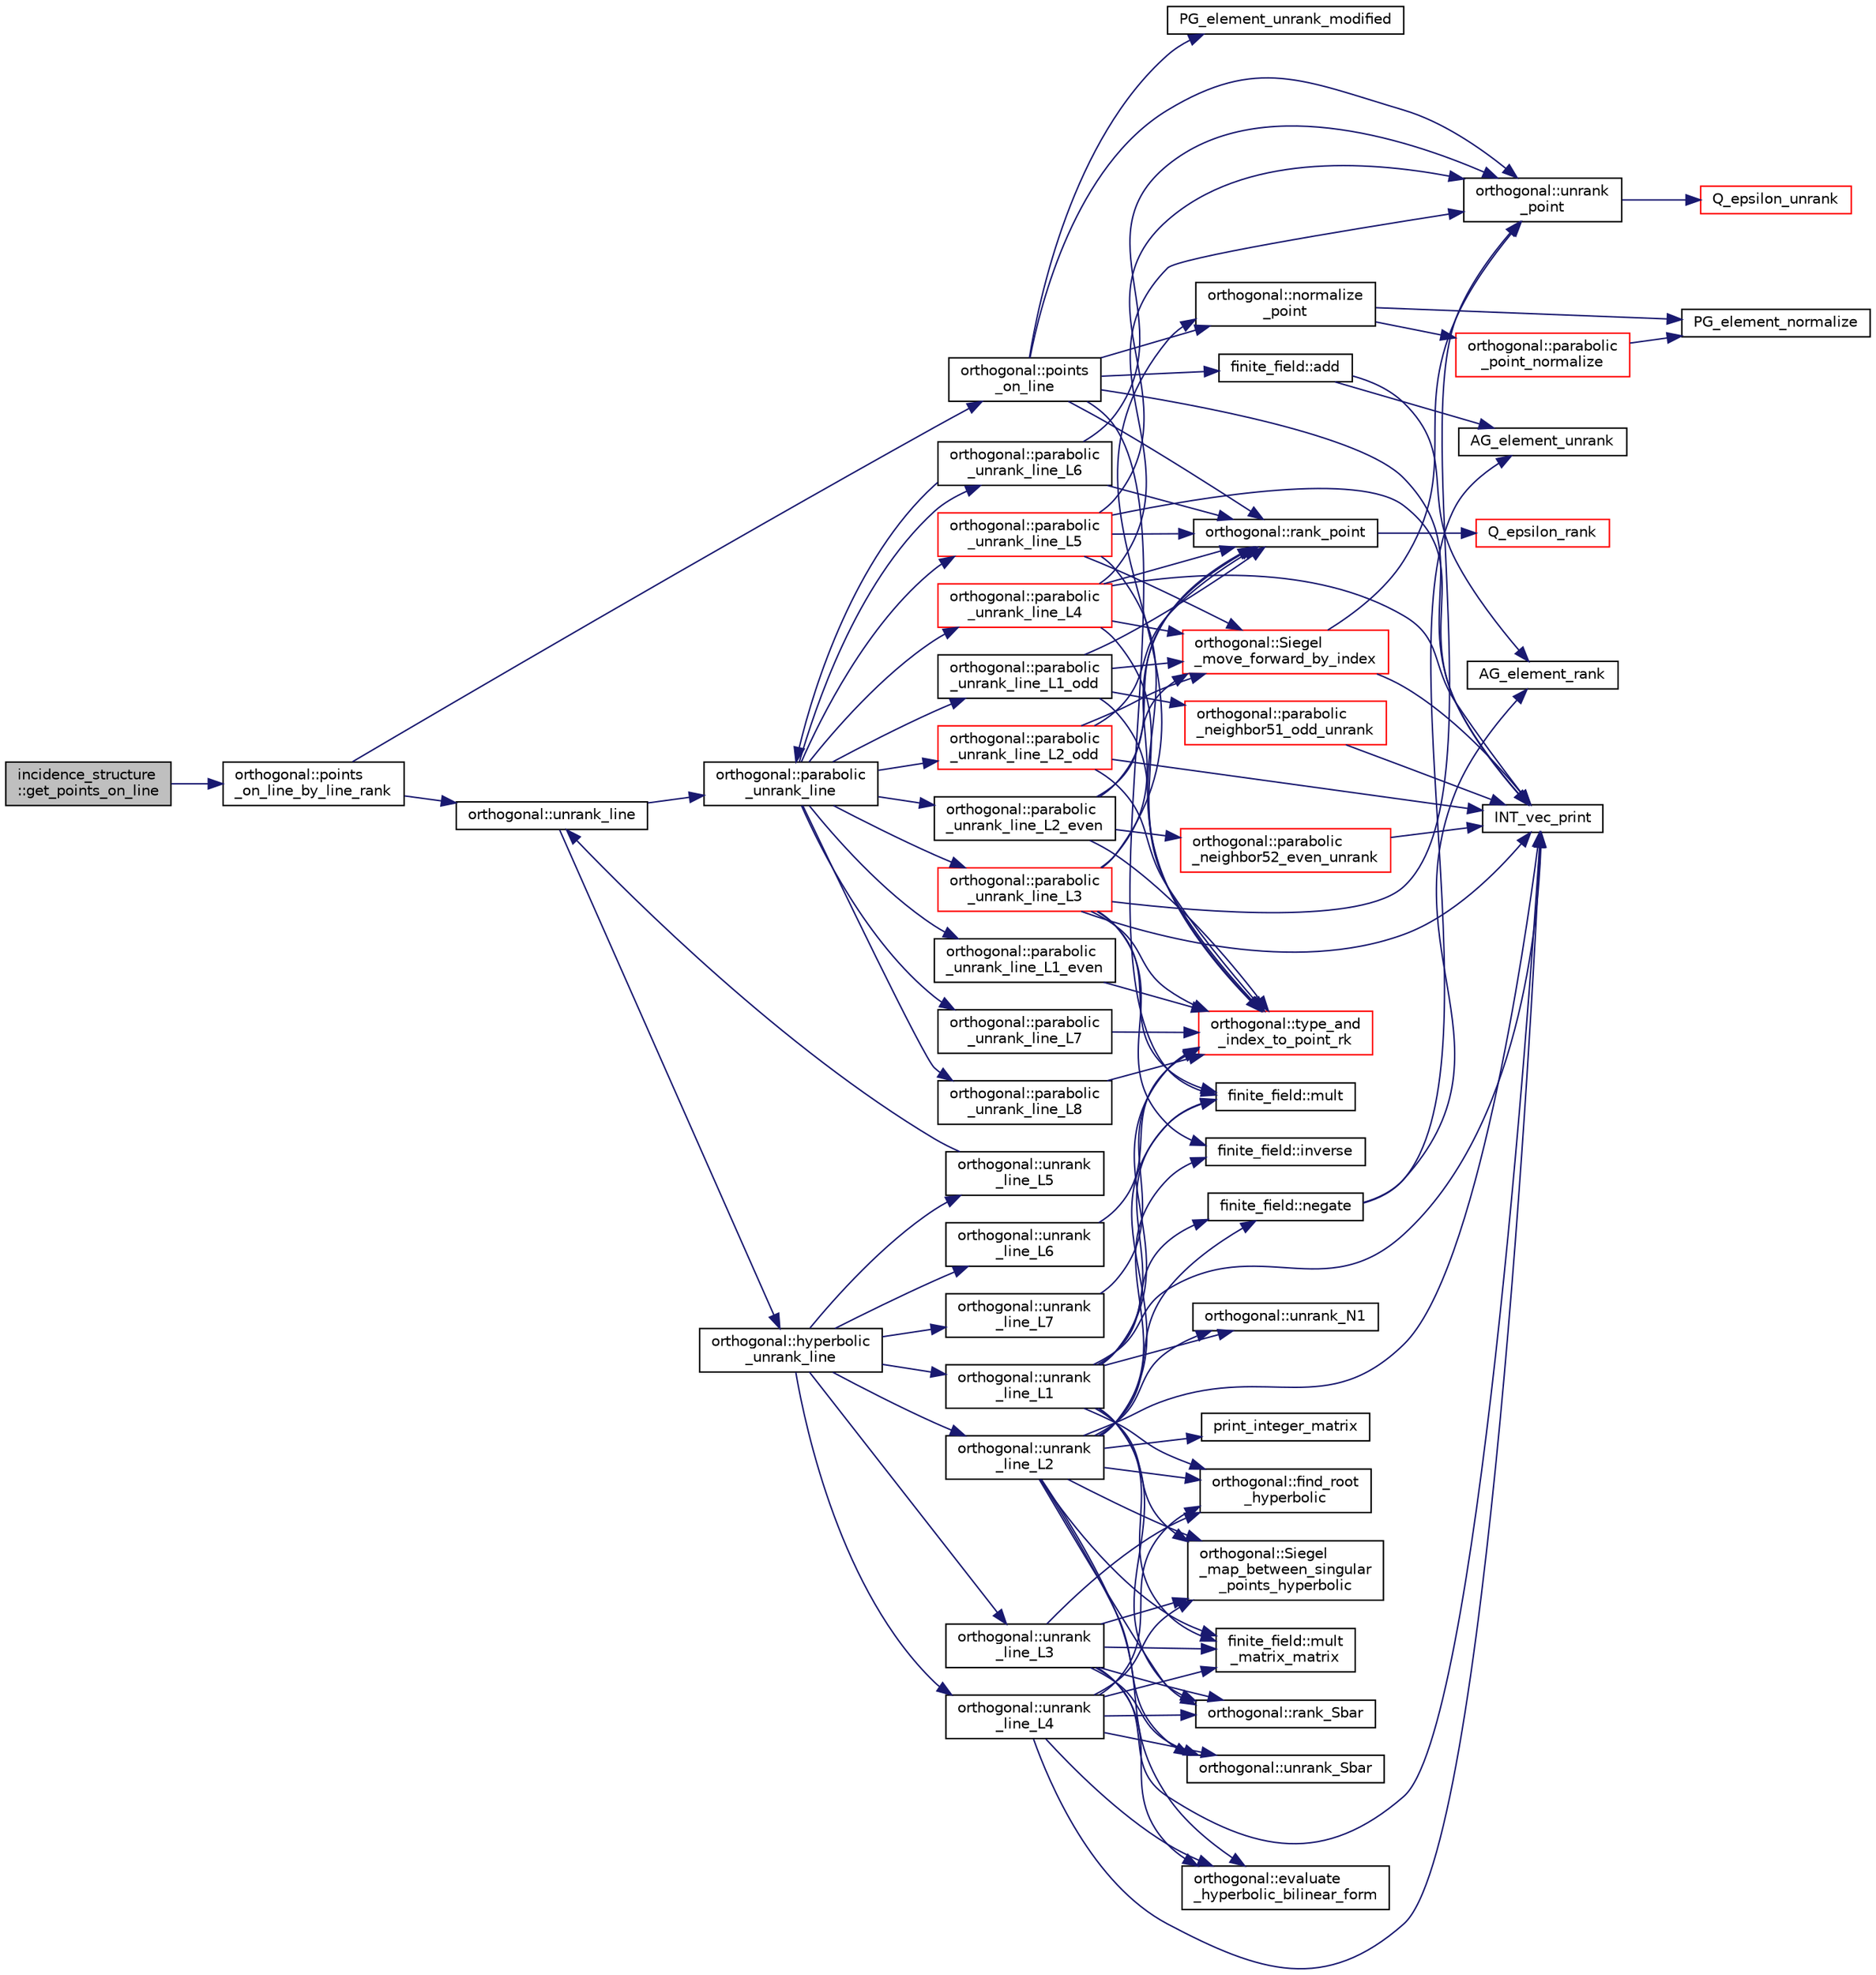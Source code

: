 digraph "incidence_structure::get_points_on_line"
{
  edge [fontname="Helvetica",fontsize="10",labelfontname="Helvetica",labelfontsize="10"];
  node [fontname="Helvetica",fontsize="10",shape=record];
  rankdir="LR";
  Node4390 [label="incidence_structure\l::get_points_on_line",height=0.2,width=0.4,color="black", fillcolor="grey75", style="filled", fontcolor="black"];
  Node4390 -> Node4391 [color="midnightblue",fontsize="10",style="solid",fontname="Helvetica"];
  Node4391 [label="orthogonal::points\l_on_line_by_line_rank",height=0.2,width=0.4,color="black", fillcolor="white", style="filled",URL="$d7/daa/classorthogonal.html#aec3f511b69d0a28340f93d6f904c5daa"];
  Node4391 -> Node4392 [color="midnightblue",fontsize="10",style="solid",fontname="Helvetica"];
  Node4392 [label="orthogonal::unrank_line",height=0.2,width=0.4,color="black", fillcolor="white", style="filled",URL="$d7/daa/classorthogonal.html#a27fec576f6e11b80dd4503fa3cf7611e"];
  Node4392 -> Node4393 [color="midnightblue",fontsize="10",style="solid",fontname="Helvetica"];
  Node4393 [label="orthogonal::hyperbolic\l_unrank_line",height=0.2,width=0.4,color="black", fillcolor="white", style="filled",URL="$d7/daa/classorthogonal.html#a94952194cdcc478feb676e97e2e272f2"];
  Node4393 -> Node4394 [color="midnightblue",fontsize="10",style="solid",fontname="Helvetica"];
  Node4394 [label="orthogonal::unrank\l_line_L1",height=0.2,width=0.4,color="black", fillcolor="white", style="filled",URL="$d7/daa/classorthogonal.html#aca204928ad9c6c2d9e9afe2ea5af6d60"];
  Node4394 -> Node4395 [color="midnightblue",fontsize="10",style="solid",fontname="Helvetica"];
  Node4395 [label="orthogonal::type_and\l_index_to_point_rk",height=0.2,width=0.4,color="red", fillcolor="white", style="filled",URL="$d7/daa/classorthogonal.html#a319ef460cdfe3247d336c3fb482901eb"];
  Node4394 -> Node4446 [color="midnightblue",fontsize="10",style="solid",fontname="Helvetica"];
  Node4446 [label="orthogonal::unrank_N1",height=0.2,width=0.4,color="black", fillcolor="white", style="filled",URL="$d7/daa/classorthogonal.html#ac39ac9cea140f569c2b78ad01310b4b6"];
  Node4394 -> Node4428 [color="midnightblue",fontsize="10",style="solid",fontname="Helvetica"];
  Node4428 [label="INT_vec_print",height=0.2,width=0.4,color="black", fillcolor="white", style="filled",URL="$df/dbf/sajeeb_8_c.html#a79a5901af0b47dd0d694109543c027fe"];
  Node4394 -> Node4450 [color="midnightblue",fontsize="10",style="solid",fontname="Helvetica"];
  Node4450 [label="finite_field::mult",height=0.2,width=0.4,color="black", fillcolor="white", style="filled",URL="$df/d5a/classfinite__field.html#a24fb5917aa6d4d656fd855b7f44a13b0"];
  Node4394 -> Node4458 [color="midnightblue",fontsize="10",style="solid",fontname="Helvetica"];
  Node4458 [label="orthogonal::find_root\l_hyperbolic",height=0.2,width=0.4,color="black", fillcolor="white", style="filled",URL="$d7/daa/classorthogonal.html#a4cb66d7aec283cd032a99cb9b2b9992d"];
  Node4394 -> Node4459 [color="midnightblue",fontsize="10",style="solid",fontname="Helvetica"];
  Node4459 [label="orthogonal::Siegel\l_map_between_singular\l_points_hyperbolic",height=0.2,width=0.4,color="black", fillcolor="white", style="filled",URL="$d7/daa/classorthogonal.html#a5ee80bd3a8fb9799d248ade8fd7b20b3"];
  Node4394 -> Node4460 [color="midnightblue",fontsize="10",style="solid",fontname="Helvetica"];
  Node4460 [label="finite_field::mult\l_matrix_matrix",height=0.2,width=0.4,color="black", fillcolor="white", style="filled",URL="$df/d5a/classfinite__field.html#a5e28706b815838d0ec34de1fa74bc3c4"];
  Node4394 -> Node4456 [color="midnightblue",fontsize="10",style="solid",fontname="Helvetica"];
  Node4456 [label="finite_field::negate",height=0.2,width=0.4,color="black", fillcolor="white", style="filled",URL="$df/d5a/classfinite__field.html#aa9d798298f25d4a9262b5bc5f1733e31"];
  Node4456 -> Node4452 [color="midnightblue",fontsize="10",style="solid",fontname="Helvetica"];
  Node4452 [label="AG_element_unrank",height=0.2,width=0.4,color="black", fillcolor="white", style="filled",URL="$d4/d67/geometry_8h.html#a4a33b86c87b2879b97cfa1327abe2885"];
  Node4456 -> Node4453 [color="midnightblue",fontsize="10",style="solid",fontname="Helvetica"];
  Node4453 [label="AG_element_rank",height=0.2,width=0.4,color="black", fillcolor="white", style="filled",URL="$d4/d67/geometry_8h.html#ab2ac908d07dd8038fd996e26bdc75c17"];
  Node4394 -> Node4461 [color="midnightblue",fontsize="10",style="solid",fontname="Helvetica"];
  Node4461 [label="orthogonal::rank_Sbar",height=0.2,width=0.4,color="black", fillcolor="white", style="filled",URL="$d7/daa/classorthogonal.html#aea0a2cc174275eea357b9a68f277e970"];
  Node4393 -> Node4462 [color="midnightblue",fontsize="10",style="solid",fontname="Helvetica"];
  Node4462 [label="orthogonal::unrank\l_line_L2",height=0.2,width=0.4,color="black", fillcolor="white", style="filled",URL="$d7/daa/classorthogonal.html#abb7883ab6e8726606f8b82094d1181a5"];
  Node4462 -> Node4448 [color="midnightblue",fontsize="10",style="solid",fontname="Helvetica"];
  Node4448 [label="orthogonal::unrank_Sbar",height=0.2,width=0.4,color="black", fillcolor="white", style="filled",URL="$d7/daa/classorthogonal.html#af5dc4e991f79be6bfdce4325648e037a"];
  Node4462 -> Node4428 [color="midnightblue",fontsize="10",style="solid",fontname="Helvetica"];
  Node4462 -> Node4461 [color="midnightblue",fontsize="10",style="solid",fontname="Helvetica"];
  Node4462 -> Node4456 [color="midnightblue",fontsize="10",style="solid",fontname="Helvetica"];
  Node4462 -> Node4450 [color="midnightblue",fontsize="10",style="solid",fontname="Helvetica"];
  Node4462 -> Node4446 [color="midnightblue",fontsize="10",style="solid",fontname="Helvetica"];
  Node4462 -> Node4458 [color="midnightblue",fontsize="10",style="solid",fontname="Helvetica"];
  Node4462 -> Node4459 [color="midnightblue",fontsize="10",style="solid",fontname="Helvetica"];
  Node4462 -> Node4463 [color="midnightblue",fontsize="10",style="solid",fontname="Helvetica"];
  Node4463 [label="print_integer_matrix",height=0.2,width=0.4,color="black", fillcolor="white", style="filled",URL="$d5/db4/io__and__os_8h.html#ab4d187a9b89a64102b971201b789b653"];
  Node4462 -> Node4460 [color="midnightblue",fontsize="10",style="solid",fontname="Helvetica"];
  Node4462 -> Node4464 [color="midnightblue",fontsize="10",style="solid",fontname="Helvetica"];
  Node4464 [label="orthogonal::evaluate\l_hyperbolic_bilinear_form",height=0.2,width=0.4,color="black", fillcolor="white", style="filled",URL="$d7/daa/classorthogonal.html#a839dc01b1c59a23b054ccf70c00cc9c9"];
  Node4462 -> Node4444 [color="midnightblue",fontsize="10",style="solid",fontname="Helvetica"];
  Node4444 [label="finite_field::inverse",height=0.2,width=0.4,color="black", fillcolor="white", style="filled",URL="$df/d5a/classfinite__field.html#a69f2a12c01e70b7ce2d115c5221c9cdd"];
  Node4393 -> Node4465 [color="midnightblue",fontsize="10",style="solid",fontname="Helvetica"];
  Node4465 [label="orthogonal::unrank\l_line_L3",height=0.2,width=0.4,color="black", fillcolor="white", style="filled",URL="$d7/daa/classorthogonal.html#a3546eded4c93131b31df43de26a08991"];
  Node4465 -> Node4448 [color="midnightblue",fontsize="10",style="solid",fontname="Helvetica"];
  Node4465 -> Node4428 [color="midnightblue",fontsize="10",style="solid",fontname="Helvetica"];
  Node4465 -> Node4458 [color="midnightblue",fontsize="10",style="solid",fontname="Helvetica"];
  Node4465 -> Node4459 [color="midnightblue",fontsize="10",style="solid",fontname="Helvetica"];
  Node4465 -> Node4460 [color="midnightblue",fontsize="10",style="solid",fontname="Helvetica"];
  Node4465 -> Node4464 [color="midnightblue",fontsize="10",style="solid",fontname="Helvetica"];
  Node4465 -> Node4461 [color="midnightblue",fontsize="10",style="solid",fontname="Helvetica"];
  Node4393 -> Node4466 [color="midnightblue",fontsize="10",style="solid",fontname="Helvetica"];
  Node4466 [label="orthogonal::unrank\l_line_L4",height=0.2,width=0.4,color="black", fillcolor="white", style="filled",URL="$d7/daa/classorthogonal.html#ab207c36ebccd5b91981d678a56ffd9eb"];
  Node4466 -> Node4448 [color="midnightblue",fontsize="10",style="solid",fontname="Helvetica"];
  Node4466 -> Node4428 [color="midnightblue",fontsize="10",style="solid",fontname="Helvetica"];
  Node4466 -> Node4458 [color="midnightblue",fontsize="10",style="solid",fontname="Helvetica"];
  Node4466 -> Node4459 [color="midnightblue",fontsize="10",style="solid",fontname="Helvetica"];
  Node4466 -> Node4460 [color="midnightblue",fontsize="10",style="solid",fontname="Helvetica"];
  Node4466 -> Node4464 [color="midnightblue",fontsize="10",style="solid",fontname="Helvetica"];
  Node4466 -> Node4461 [color="midnightblue",fontsize="10",style="solid",fontname="Helvetica"];
  Node4393 -> Node4467 [color="midnightblue",fontsize="10",style="solid",fontname="Helvetica"];
  Node4467 [label="orthogonal::unrank\l_line_L5",height=0.2,width=0.4,color="black", fillcolor="white", style="filled",URL="$d7/daa/classorthogonal.html#a64148a40b356447a00d985789ad74c82"];
  Node4467 -> Node4392 [color="midnightblue",fontsize="10",style="solid",fontname="Helvetica"];
  Node4393 -> Node4468 [color="midnightblue",fontsize="10",style="solid",fontname="Helvetica"];
  Node4468 [label="orthogonal::unrank\l_line_L6",height=0.2,width=0.4,color="black", fillcolor="white", style="filled",URL="$d7/daa/classorthogonal.html#a91145776fc4185d7277ddf019064f7ea"];
  Node4468 -> Node4395 [color="midnightblue",fontsize="10",style="solid",fontname="Helvetica"];
  Node4393 -> Node4469 [color="midnightblue",fontsize="10",style="solid",fontname="Helvetica"];
  Node4469 [label="orthogonal::unrank\l_line_L7",height=0.2,width=0.4,color="black", fillcolor="white", style="filled",URL="$d7/daa/classorthogonal.html#a6dbd5481e532a8f7232acded49f5c05e"];
  Node4469 -> Node4395 [color="midnightblue",fontsize="10",style="solid",fontname="Helvetica"];
  Node4392 -> Node4470 [color="midnightblue",fontsize="10",style="solid",fontname="Helvetica"];
  Node4470 [label="orthogonal::parabolic\l_unrank_line",height=0.2,width=0.4,color="black", fillcolor="white", style="filled",URL="$d7/daa/classorthogonal.html#a449cc51a62e11b8699befe951b0f8a4c"];
  Node4470 -> Node4471 [color="midnightblue",fontsize="10",style="solid",fontname="Helvetica"];
  Node4471 [label="orthogonal::parabolic\l_unrank_line_L1_even",height=0.2,width=0.4,color="black", fillcolor="white", style="filled",URL="$d7/daa/classorthogonal.html#a83a57c7023d5a61881d39f00f7717d8b"];
  Node4471 -> Node4395 [color="midnightblue",fontsize="10",style="solid",fontname="Helvetica"];
  Node4470 -> Node4472 [color="midnightblue",fontsize="10",style="solid",fontname="Helvetica"];
  Node4472 [label="orthogonal::parabolic\l_unrank_line_L1_odd",height=0.2,width=0.4,color="black", fillcolor="white", style="filled",URL="$d7/daa/classorthogonal.html#af59966fe1bb32196deaafbe6849fdeb1"];
  Node4472 -> Node4395 [color="midnightblue",fontsize="10",style="solid",fontname="Helvetica"];
  Node4472 -> Node4473 [color="midnightblue",fontsize="10",style="solid",fontname="Helvetica"];
  Node4473 [label="orthogonal::parabolic\l_neighbor51_odd_unrank",height=0.2,width=0.4,color="red", fillcolor="white", style="filled",URL="$d7/daa/classorthogonal.html#a302082ae3d38f0a1bf150f1ac5e46942"];
  Node4473 -> Node4428 [color="midnightblue",fontsize="10",style="solid",fontname="Helvetica"];
  Node4472 -> Node4474 [color="midnightblue",fontsize="10",style="solid",fontname="Helvetica"];
  Node4474 [label="orthogonal::Siegel\l_move_forward_by_index",height=0.2,width=0.4,color="red", fillcolor="white", style="filled",URL="$d7/daa/classorthogonal.html#a606e885cb85b824bcda44154a3cfbfe8"];
  Node4474 -> Node4398 [color="midnightblue",fontsize="10",style="solid",fontname="Helvetica"];
  Node4398 [label="orthogonal::unrank\l_point",height=0.2,width=0.4,color="black", fillcolor="white", style="filled",URL="$d7/daa/classorthogonal.html#ab655117100f7c66c19817b84ac5ac0a0"];
  Node4398 -> Node4399 [color="midnightblue",fontsize="10",style="solid",fontname="Helvetica"];
  Node4399 [label="Q_epsilon_unrank",height=0.2,width=0.4,color="red", fillcolor="white", style="filled",URL="$d4/d67/geometry_8h.html#af162c4d30d4a6528299e37551c353e7b"];
  Node4474 -> Node4428 [color="midnightblue",fontsize="10",style="solid",fontname="Helvetica"];
  Node4472 -> Node4420 [color="midnightblue",fontsize="10",style="solid",fontname="Helvetica"];
  Node4420 [label="orthogonal::rank_point",height=0.2,width=0.4,color="black", fillcolor="white", style="filled",URL="$d7/daa/classorthogonal.html#adb4f1528590a804b3c011a68c9ebf655"];
  Node4420 -> Node4421 [color="midnightblue",fontsize="10",style="solid",fontname="Helvetica"];
  Node4421 [label="Q_epsilon_rank",height=0.2,width=0.4,color="red", fillcolor="white", style="filled",URL="$d4/d67/geometry_8h.html#a0949e1151174e2988aa697cb31942e97"];
  Node4470 -> Node4499 [color="midnightblue",fontsize="10",style="solid",fontname="Helvetica"];
  Node4499 [label="orthogonal::parabolic\l_unrank_line_L2_even",height=0.2,width=0.4,color="black", fillcolor="white", style="filled",URL="$d7/daa/classorthogonal.html#a57a7ad0d16ea67c0636c9f179eeed5d1"];
  Node4499 -> Node4395 [color="midnightblue",fontsize="10",style="solid",fontname="Helvetica"];
  Node4499 -> Node4500 [color="midnightblue",fontsize="10",style="solid",fontname="Helvetica"];
  Node4500 [label="orthogonal::parabolic\l_neighbor52_even_unrank",height=0.2,width=0.4,color="red", fillcolor="white", style="filled",URL="$d7/daa/classorthogonal.html#a3d73df62e2289e2e0728d93af3115e5b"];
  Node4500 -> Node4428 [color="midnightblue",fontsize="10",style="solid",fontname="Helvetica"];
  Node4499 -> Node4474 [color="midnightblue",fontsize="10",style="solid",fontname="Helvetica"];
  Node4499 -> Node4420 [color="midnightblue",fontsize="10",style="solid",fontname="Helvetica"];
  Node4470 -> Node4501 [color="midnightblue",fontsize="10",style="solid",fontname="Helvetica"];
  Node4501 [label="orthogonal::parabolic\l_unrank_line_L2_odd",height=0.2,width=0.4,color="red", fillcolor="white", style="filled",URL="$d7/daa/classorthogonal.html#a9ab8a29daee27c60803e2bf5026a9a9e"];
  Node4501 -> Node4395 [color="midnightblue",fontsize="10",style="solid",fontname="Helvetica"];
  Node4501 -> Node4474 [color="midnightblue",fontsize="10",style="solid",fontname="Helvetica"];
  Node4501 -> Node4428 [color="midnightblue",fontsize="10",style="solid",fontname="Helvetica"];
  Node4501 -> Node4420 [color="midnightblue",fontsize="10",style="solid",fontname="Helvetica"];
  Node4470 -> Node4503 [color="midnightblue",fontsize="10",style="solid",fontname="Helvetica"];
  Node4503 [label="orthogonal::parabolic\l_unrank_line_L3",height=0.2,width=0.4,color="red", fillcolor="white", style="filled",URL="$d7/daa/classorthogonal.html#ae1edfba289a03ed4d383514c2b0dc4b7"];
  Node4503 -> Node4395 [color="midnightblue",fontsize="10",style="solid",fontname="Helvetica"];
  Node4503 -> Node4398 [color="midnightblue",fontsize="10",style="solid",fontname="Helvetica"];
  Node4503 -> Node4428 [color="midnightblue",fontsize="10",style="solid",fontname="Helvetica"];
  Node4503 -> Node4450 [color="midnightblue",fontsize="10",style="solid",fontname="Helvetica"];
  Node4503 -> Node4444 [color="midnightblue",fontsize="10",style="solid",fontname="Helvetica"];
  Node4503 -> Node4506 [color="midnightblue",fontsize="10",style="solid",fontname="Helvetica"];
  Node4506 [label="orthogonal::normalize\l_point",height=0.2,width=0.4,color="black", fillcolor="white", style="filled",URL="$d7/daa/classorthogonal.html#a1f3776fdc50b810a0a0fcee692fb154f"];
  Node4506 -> Node4432 [color="midnightblue",fontsize="10",style="solid",fontname="Helvetica"];
  Node4432 [label="PG_element_normalize",height=0.2,width=0.4,color="black", fillcolor="white", style="filled",URL="$d4/d67/geometry_8h.html#a5a4c3c1158bad6bab0d786c616bd0996"];
  Node4506 -> Node4507 [color="midnightblue",fontsize="10",style="solid",fontname="Helvetica"];
  Node4507 [label="orthogonal::parabolic\l_point_normalize",height=0.2,width=0.4,color="red", fillcolor="white", style="filled",URL="$d7/daa/classorthogonal.html#a2a705e8d2729a3fa15663084d2bb8ab8"];
  Node4507 -> Node4432 [color="midnightblue",fontsize="10",style="solid",fontname="Helvetica"];
  Node4503 -> Node4420 [color="midnightblue",fontsize="10",style="solid",fontname="Helvetica"];
  Node4470 -> Node4508 [color="midnightblue",fontsize="10",style="solid",fontname="Helvetica"];
  Node4508 [label="orthogonal::parabolic\l_unrank_line_L4",height=0.2,width=0.4,color="red", fillcolor="white", style="filled",URL="$d7/daa/classorthogonal.html#a6a30b6c7f59498ad8c7f2bec7c78d2ff"];
  Node4508 -> Node4395 [color="midnightblue",fontsize="10",style="solid",fontname="Helvetica"];
  Node4508 -> Node4474 [color="midnightblue",fontsize="10",style="solid",fontname="Helvetica"];
  Node4508 -> Node4420 [color="midnightblue",fontsize="10",style="solid",fontname="Helvetica"];
  Node4508 -> Node4398 [color="midnightblue",fontsize="10",style="solid",fontname="Helvetica"];
  Node4508 -> Node4428 [color="midnightblue",fontsize="10",style="solid",fontname="Helvetica"];
  Node4470 -> Node4510 [color="midnightblue",fontsize="10",style="solid",fontname="Helvetica"];
  Node4510 [label="orthogonal::parabolic\l_unrank_line_L5",height=0.2,width=0.4,color="red", fillcolor="white", style="filled",URL="$d7/daa/classorthogonal.html#a77831b97ebbbc5d8103c5e7e0edfeb9b"];
  Node4510 -> Node4395 [color="midnightblue",fontsize="10",style="solid",fontname="Helvetica"];
  Node4510 -> Node4474 [color="midnightblue",fontsize="10",style="solid",fontname="Helvetica"];
  Node4510 -> Node4420 [color="midnightblue",fontsize="10",style="solid",fontname="Helvetica"];
  Node4510 -> Node4398 [color="midnightblue",fontsize="10",style="solid",fontname="Helvetica"];
  Node4510 -> Node4428 [color="midnightblue",fontsize="10",style="solid",fontname="Helvetica"];
  Node4470 -> Node4512 [color="midnightblue",fontsize="10",style="solid",fontname="Helvetica"];
  Node4512 [label="orthogonal::parabolic\l_unrank_line_L6",height=0.2,width=0.4,color="black", fillcolor="white", style="filled",URL="$d7/daa/classorthogonal.html#a3fecd8b43b3e09d6b35e550850b11d56"];
  Node4512 -> Node4470 [color="midnightblue",fontsize="10",style="solid",fontname="Helvetica"];
  Node4512 -> Node4398 [color="midnightblue",fontsize="10",style="solid",fontname="Helvetica"];
  Node4512 -> Node4420 [color="midnightblue",fontsize="10",style="solid",fontname="Helvetica"];
  Node4470 -> Node4513 [color="midnightblue",fontsize="10",style="solid",fontname="Helvetica"];
  Node4513 [label="orthogonal::parabolic\l_unrank_line_L7",height=0.2,width=0.4,color="black", fillcolor="white", style="filled",URL="$d7/daa/classorthogonal.html#af37feffb93b694bd8b9f5ff5f8bdd4eb"];
  Node4513 -> Node4395 [color="midnightblue",fontsize="10",style="solid",fontname="Helvetica"];
  Node4470 -> Node4514 [color="midnightblue",fontsize="10",style="solid",fontname="Helvetica"];
  Node4514 [label="orthogonal::parabolic\l_unrank_line_L8",height=0.2,width=0.4,color="black", fillcolor="white", style="filled",URL="$d7/daa/classorthogonal.html#a97e23bbc8eb995d6ee0dba00f2b0d34f"];
  Node4514 -> Node4395 [color="midnightblue",fontsize="10",style="solid",fontname="Helvetica"];
  Node4391 -> Node4515 [color="midnightblue",fontsize="10",style="solid",fontname="Helvetica"];
  Node4515 [label="orthogonal::points\l_on_line",height=0.2,width=0.4,color="black", fillcolor="white", style="filled",URL="$d7/daa/classorthogonal.html#afe1cc564902cc557d4d4d2ff85ee6839"];
  Node4515 -> Node4398 [color="midnightblue",fontsize="10",style="solid",fontname="Helvetica"];
  Node4515 -> Node4428 [color="midnightblue",fontsize="10",style="solid",fontname="Helvetica"];
  Node4515 -> Node4516 [color="midnightblue",fontsize="10",style="solid",fontname="Helvetica"];
  Node4516 [label="PG_element_unrank_modified",height=0.2,width=0.4,color="black", fillcolor="white", style="filled",URL="$d4/d67/geometry_8h.html#a83ae9b605d496f6a90345303f6efae64"];
  Node4515 -> Node4450 [color="midnightblue",fontsize="10",style="solid",fontname="Helvetica"];
  Node4515 -> Node4451 [color="midnightblue",fontsize="10",style="solid",fontname="Helvetica"];
  Node4451 [label="finite_field::add",height=0.2,width=0.4,color="black", fillcolor="white", style="filled",URL="$df/d5a/classfinite__field.html#a8f12328a27500f3c7be0c849ebbc9d14"];
  Node4451 -> Node4452 [color="midnightblue",fontsize="10",style="solid",fontname="Helvetica"];
  Node4451 -> Node4453 [color="midnightblue",fontsize="10",style="solid",fontname="Helvetica"];
  Node4515 -> Node4506 [color="midnightblue",fontsize="10",style="solid",fontname="Helvetica"];
  Node4515 -> Node4420 [color="midnightblue",fontsize="10",style="solid",fontname="Helvetica"];
}
